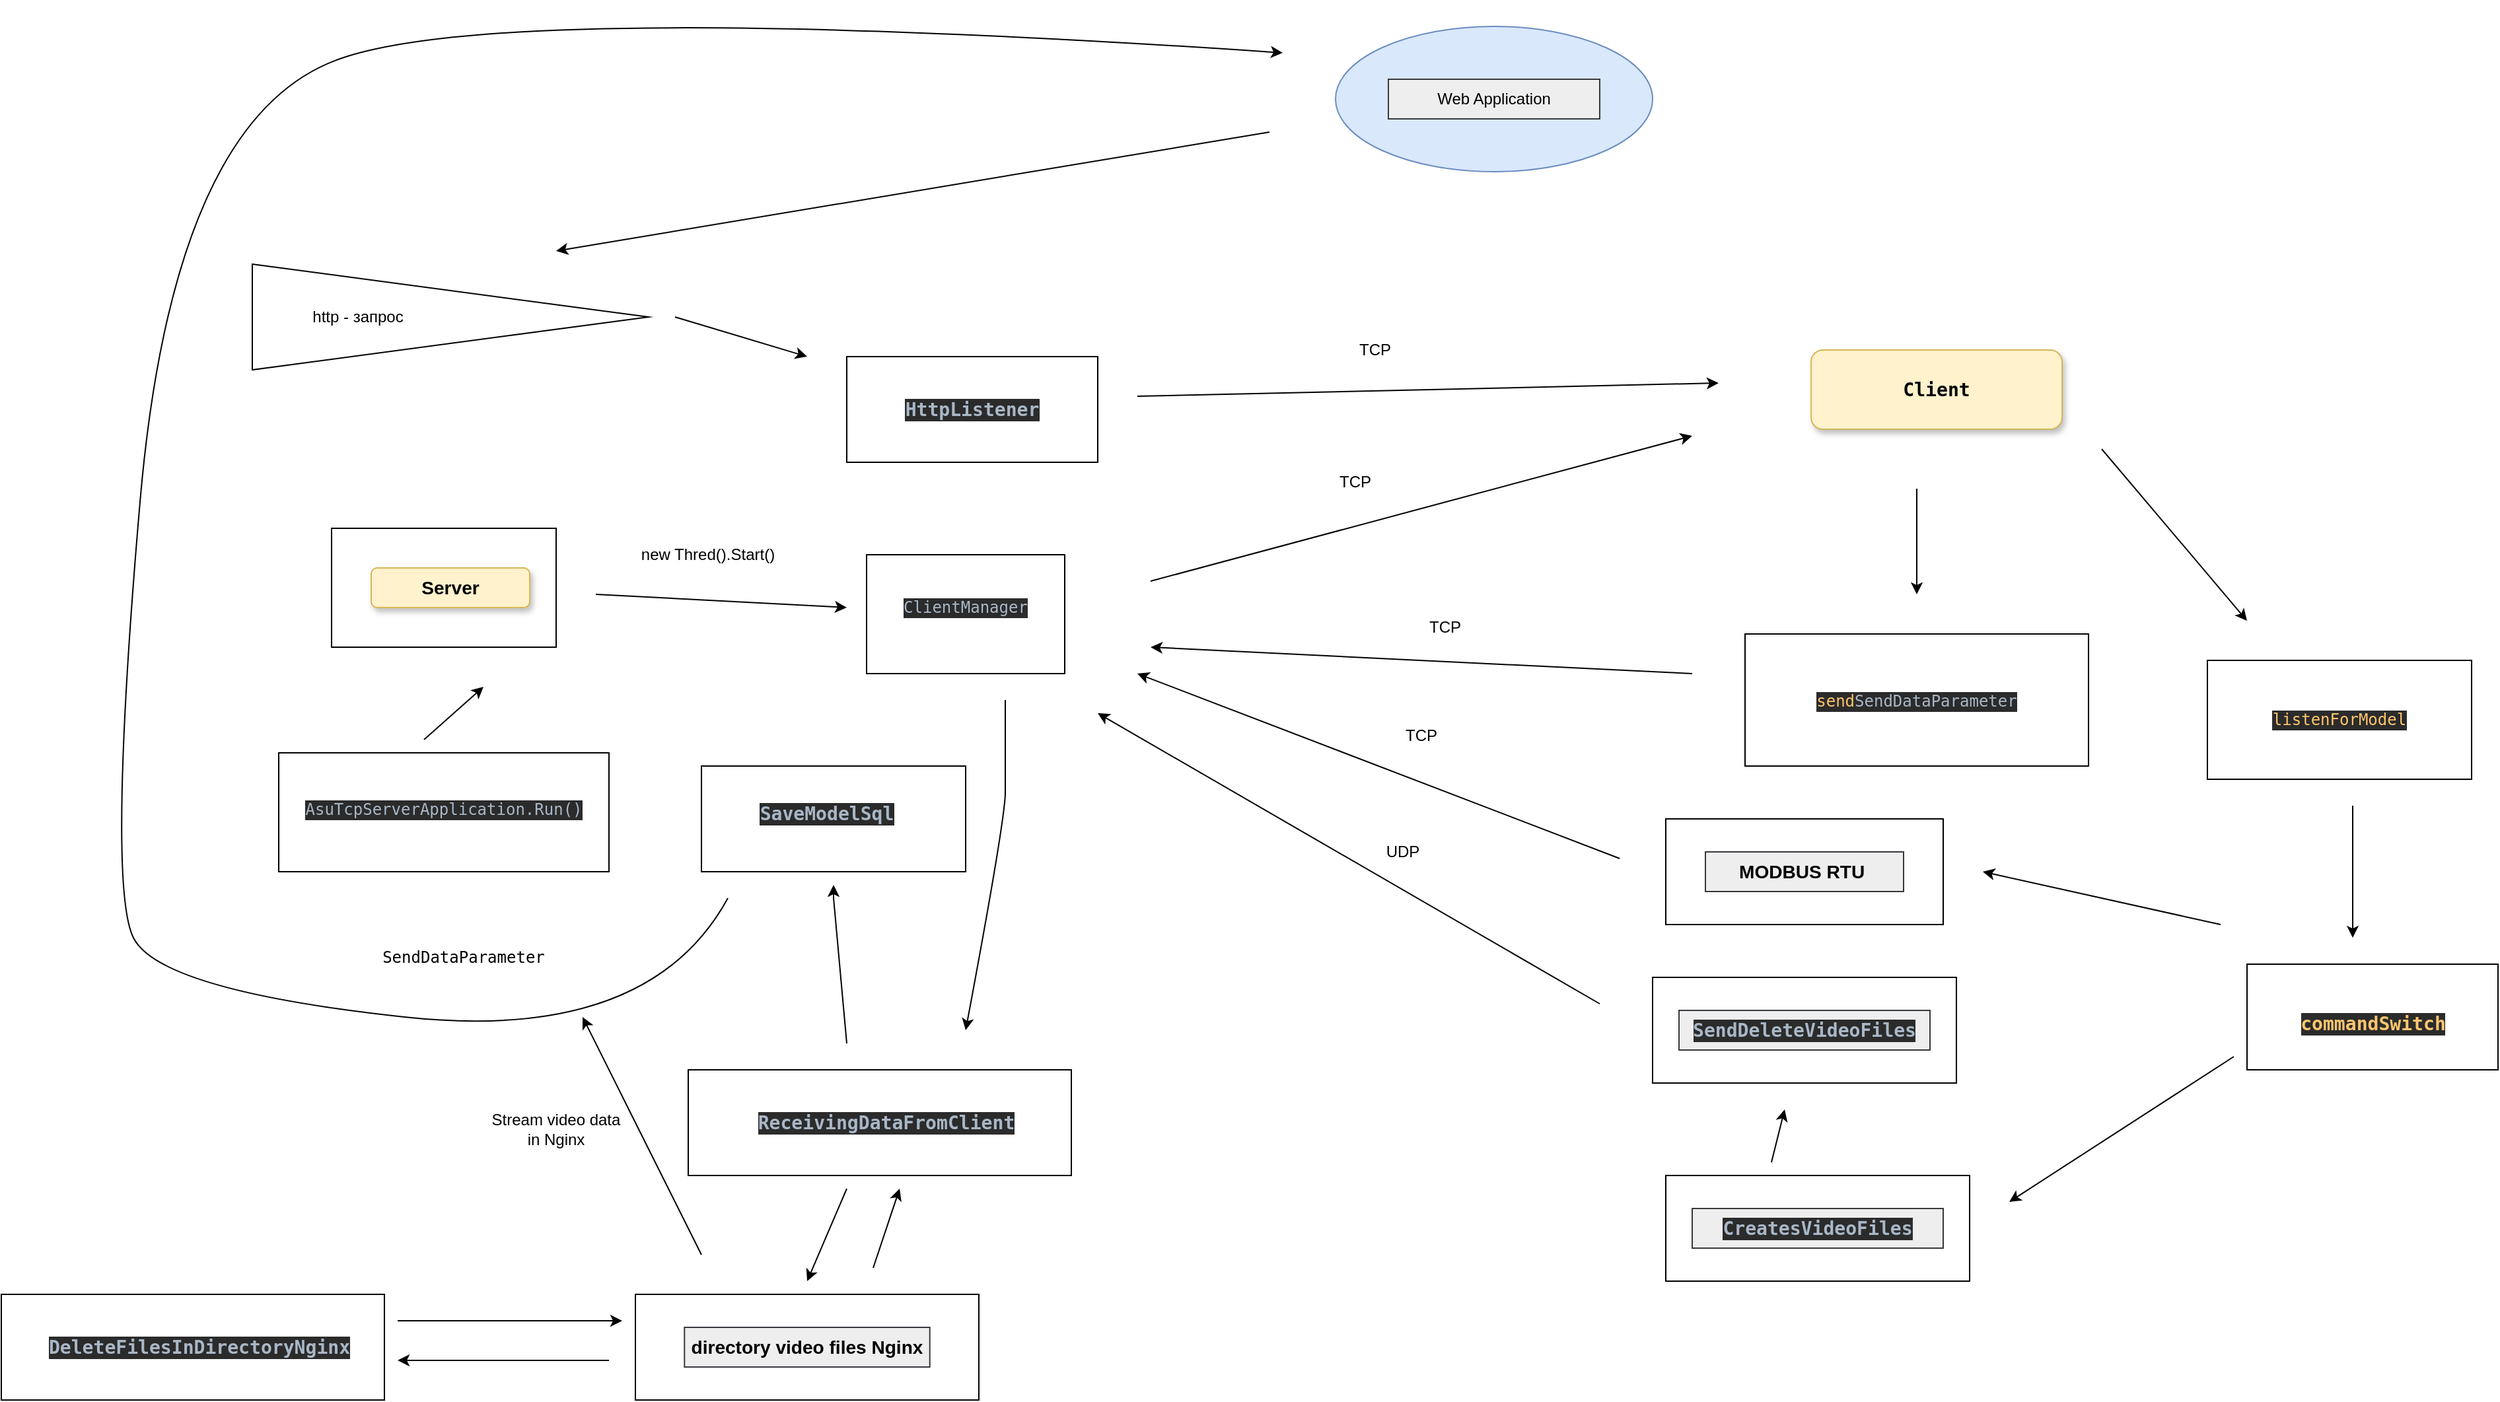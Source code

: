 <mxfile version="26.2.13">
  <diagram name="Страница — 1" id="Rlb4geR-uArXS-s5FVeR">
    <mxGraphModel dx="2641" dy="2001" grid="1" gridSize="10" guides="1" tooltips="1" connect="1" arrows="1" fold="1" page="1" pageScale="1" pageWidth="827" pageHeight="1169" math="0" shadow="0">
      <root>
        <mxCell id="0" />
        <mxCell id="1" parent="0" />
        <mxCell id="e1HhbXOasenDF4UahTZo-28" value="" style="group" parent="1" vertex="1" connectable="0">
          <mxGeometry x="430" y="230" width="410" height="110" as="geometry" />
        </mxCell>
        <mxCell id="e1HhbXOasenDF4UahTZo-27" value="" style="endArrow=classic;html=1;rounded=0;" parent="e1HhbXOasenDF4UahTZo-28" edge="1">
          <mxGeometry width="50" height="50" relative="1" as="geometry">
            <mxPoint y="110" as="sourcePoint" />
            <mxPoint x="410" as="targetPoint" />
          </mxGeometry>
        </mxCell>
        <mxCell id="e1HhbXOasenDF4UahTZo-10" value="TCP" style="text;html=1;align=center;verticalAlign=middle;whiteSpace=wrap;rounded=0;" parent="e1HhbXOasenDF4UahTZo-28" vertex="1">
          <mxGeometry x="125" y="20" width="60" height="30" as="geometry" />
        </mxCell>
        <mxCell id="DZhZ3NEIW7f9vNb_lT48-37" value="" style="group" parent="1" vertex="1" connectable="0">
          <mxGeometry x="430" y="360" width="410" height="50" as="geometry" />
        </mxCell>
        <mxCell id="DZhZ3NEIW7f9vNb_lT48-35" value="TCP" style="text;html=1;align=center;verticalAlign=middle;whiteSpace=wrap;rounded=0;" parent="DZhZ3NEIW7f9vNb_lT48-37" vertex="1">
          <mxGeometry x="209.358" width="28.197" height="30" as="geometry" />
        </mxCell>
        <mxCell id="DZhZ3NEIW7f9vNb_lT48-36" value="" style="endArrow=classic;html=1;rounded=0;" parent="DZhZ3NEIW7f9vNb_lT48-37" edge="1">
          <mxGeometry width="50" height="50" relative="1" as="geometry">
            <mxPoint x="410" y="50" as="sourcePoint" />
            <mxPoint y="30" as="targetPoint" />
          </mxGeometry>
        </mxCell>
        <mxCell id="DZhZ3NEIW7f9vNb_lT48-41" value="" style="group" parent="1" vertex="1" connectable="0">
          <mxGeometry x="570" y="-80" width="240" height="110" as="geometry" />
        </mxCell>
        <mxCell id="DZhZ3NEIW7f9vNb_lT48-39" value="" style="ellipse;whiteSpace=wrap;html=1;fillColor=#dae8fc;strokeColor=#6c8ebf;" parent="DZhZ3NEIW7f9vNb_lT48-41" vertex="1">
          <mxGeometry width="240" height="110" as="geometry" />
        </mxCell>
        <mxCell id="DZhZ3NEIW7f9vNb_lT48-40" value="Web Application" style="text;html=1;align=center;verticalAlign=middle;whiteSpace=wrap;rounded=0;fillColor=#eeeeee;strokeColor=#36393d;" parent="DZhZ3NEIW7f9vNb_lT48-41" vertex="1">
          <mxGeometry x="40" y="40" width="160" height="30" as="geometry" />
        </mxCell>
        <mxCell id="DZhZ3NEIW7f9vNb_lT48-42" value="" style="curved=1;endArrow=classic;html=1;rounded=0;" parent="1" edge="1">
          <mxGeometry width="50" height="50" relative="1" as="geometry">
            <mxPoint x="520" as="sourcePoint" />
            <mxPoint x="-20" y="90" as="targetPoint" />
          </mxGeometry>
        </mxCell>
        <mxCell id="NLAvYXo63p6HXr1ehUvE-6" value="" style="group" parent="1" vertex="1" connectable="0">
          <mxGeometry x="-260" y="100" width="660" height="510" as="geometry" />
        </mxCell>
        <mxCell id="H-TNr5gwwFv5uBEyfBBC-3" value="" style="group" parent="NLAvYXo63p6HXr1ehUvE-6" vertex="1" connectable="0">
          <mxGeometry x="10" width="300" height="80" as="geometry" />
        </mxCell>
        <mxCell id="H-TNr5gwwFv5uBEyfBBC-1" value="" style="triangle;whiteSpace=wrap;html=1;" parent="H-TNr5gwwFv5uBEyfBBC-3" vertex="1">
          <mxGeometry width="300" height="80" as="geometry" />
        </mxCell>
        <mxCell id="H-TNr5gwwFv5uBEyfBBC-2" value="http - запрос" style="text;html=1;align=center;verticalAlign=middle;whiteSpace=wrap;rounded=0;" parent="H-TNr5gwwFv5uBEyfBBC-3" vertex="1">
          <mxGeometry x="10" y="25" width="140" height="30" as="geometry" />
        </mxCell>
        <mxCell id="DZhZ3NEIW7f9vNb_lT48-23" value="" style="endArrow=classic;html=1;rounded=0;" parent="NLAvYXo63p6HXr1ehUvE-6" edge="1">
          <mxGeometry width="50" height="50" relative="1" as="geometry">
            <mxPoint x="140" y="360" as="sourcePoint" />
            <mxPoint x="185" y="320" as="targetPoint" />
          </mxGeometry>
        </mxCell>
        <mxCell id="DZhZ3NEIW7f9vNb_lT48-26" value="" style="group" parent="NLAvYXo63p6HXr1ehUvE-6" vertex="1" connectable="0">
          <mxGeometry x="270" y="205" width="190" height="55" as="geometry" />
        </mxCell>
        <mxCell id="DZhZ3NEIW7f9vNb_lT48-19" value="" style="endArrow=classic;html=1;rounded=0;" parent="DZhZ3NEIW7f9vNb_lT48-26" edge="1">
          <mxGeometry width="50" height="50" relative="1" as="geometry">
            <mxPoint y="45" as="sourcePoint" />
            <mxPoint x="190" y="55" as="targetPoint" />
            <Array as="points" />
          </mxGeometry>
        </mxCell>
        <mxCell id="DZhZ3NEIW7f9vNb_lT48-25" value="new Thred().Start()" style="text;html=1;align=center;verticalAlign=middle;whiteSpace=wrap;rounded=0;" parent="DZhZ3NEIW7f9vNb_lT48-26" vertex="1">
          <mxGeometry x="10" width="150" height="30" as="geometry" />
        </mxCell>
        <mxCell id="m5N0PNYgIAlCXumPe1nF-3" value="" style="group" parent="NLAvYXo63p6HXr1ehUvE-6" vertex="1" connectable="0">
          <mxGeometry width="660" height="510" as="geometry" />
        </mxCell>
        <mxCell id="DZhZ3NEIW7f9vNb_lT48-15" value="" style="group" parent="m5N0PNYgIAlCXumPe1nF-3" vertex="1" connectable="0">
          <mxGeometry x="460" width="200" height="310" as="geometry" />
        </mxCell>
        <mxCell id="sLcExM32GNROcuiAEgF3-1" value="" style="rounded=0;whiteSpace=wrap;html=1;container=0;" parent="DZhZ3NEIW7f9vNb_lT48-15" vertex="1">
          <mxGeometry x="15" y="220" width="150" height="90" as="geometry" />
        </mxCell>
        <mxCell id="sLcExM32GNROcuiAEgF3-3" value="&lt;pre style=&quot;background-color: rgb(43, 43, 43); color: rgb(169, 183, 198); font-family: &amp;quot;JetBrains Mono&amp;quot;, monospace;&quot;&gt;&lt;pre style=&quot;font-family: &amp;quot;JetBrains Mono&amp;quot;, monospace;&quot;&gt;&lt;span style=&quot;background-color: light-dark(rgb(43, 43, 43), rgb(200, 200, 200)); color: light-dark(rgb(169, 183, 198), rgb(71, 83, 96)); white-space: normal;&quot;&gt;ClientManager&lt;/span&gt;&lt;/pre&gt;&lt;/pre&gt;" style="text;html=1;align=center;verticalAlign=middle;whiteSpace=wrap;rounded=0;container=0;" parent="DZhZ3NEIW7f9vNb_lT48-15" vertex="1">
          <mxGeometry x="30" y="230.0" width="120" height="60" as="geometry" />
        </mxCell>
        <mxCell id="DZhZ3NEIW7f9vNb_lT48-22" value="" style="group" parent="m5N0PNYgIAlCXumPe1nF-3" vertex="1" connectable="0">
          <mxGeometry x="30" y="370" width="250" height="90" as="geometry" />
        </mxCell>
        <mxCell id="DZhZ3NEIW7f9vNb_lT48-20" value="" style="rounded=0;whiteSpace=wrap;html=1;" parent="DZhZ3NEIW7f9vNb_lT48-22" vertex="1">
          <mxGeometry width="250" height="90" as="geometry" />
        </mxCell>
        <mxCell id="DZhZ3NEIW7f9vNb_lT48-21" value="&lt;pre style=&quot;background-color: rgb(43, 43, 43); color: rgb(169, 183, 198); font-family: &amp;quot;JetBrains Mono&amp;quot;, monospace;&quot;&gt;AsuTcpServerApplication.Run()&lt;/pre&gt;" style="text;html=1;align=center;verticalAlign=middle;whiteSpace=wrap;rounded=0;" parent="DZhZ3NEIW7f9vNb_lT48-22" vertex="1">
          <mxGeometry x="20" y="25" width="210" height="35" as="geometry" />
        </mxCell>
        <mxCell id="DZhZ3NEIW7f9vNb_lT48-24" value="" style="group" parent="m5N0PNYgIAlCXumPe1nF-3" vertex="1" connectable="0">
          <mxGeometry x="70" y="200" width="170" height="90" as="geometry" />
        </mxCell>
        <mxCell id="DZhZ3NEIW7f9vNb_lT48-16" value="" style="rounded=0;whiteSpace=wrap;html=1;" parent="DZhZ3NEIW7f9vNb_lT48-24" vertex="1">
          <mxGeometry width="170" height="90" as="geometry" />
        </mxCell>
        <mxCell id="DZhZ3NEIW7f9vNb_lT48-17" value="&lt;h3&gt;Server&lt;/h3&gt;" style="text;html=1;align=center;verticalAlign=middle;whiteSpace=wrap;rounded=1;shadow=1;fillColor=#fff2cc;strokeColor=#d6b656;" parent="DZhZ3NEIW7f9vNb_lT48-24" vertex="1">
          <mxGeometry x="30" y="30" width="120" height="30" as="geometry" />
        </mxCell>
        <mxCell id="m5N0PNYgIAlCXumPe1nF-1" value="" style="group" parent="m5N0PNYgIAlCXumPe1nF-3" vertex="1" connectable="0">
          <mxGeometry x="350" y="380" width="200" height="80" as="geometry" />
        </mxCell>
        <mxCell id="e1HhbXOasenDF4UahTZo-16" value="" style="rounded=0;whiteSpace=wrap;html=1;" parent="m5N0PNYgIAlCXumPe1nF-1" vertex="1">
          <mxGeometry width="200" height="80" as="geometry" />
        </mxCell>
        <mxCell id="NLAvYXo63p6HXr1ehUvE-1" value="" style="group" parent="m5N0PNYgIAlCXumPe1nF-1" vertex="1" connectable="0">
          <mxGeometry y="8.889" width="200" height="71.111" as="geometry" />
        </mxCell>
        <mxCell id="e1HhbXOasenDF4UahTZo-17" value="&lt;h3 style=&quot;background-color: light-dark(rgb(43, 43, 43), rgb(200, 200, 200)); color: light-dark(rgb(169, 183, 198), rgb(71, 83, 96)); font-family: &amp;quot;JetBrains Mono&amp;quot;, monospace;&quot;&gt;SaveModelSql&lt;/h3&gt;" style="text;html=1;align=center;verticalAlign=middle;whiteSpace=wrap;rounded=0;" parent="NLAvYXo63p6HXr1ehUvE-1" vertex="1">
          <mxGeometry x="30" y="8.889" width="130" height="35.556" as="geometry" />
        </mxCell>
        <mxCell id="DZhZ3NEIW7f9vNb_lT48-9" value="" style="group" parent="1" vertex="1" connectable="0">
          <mxGeometry x="1230" y="400" width="210" height="90" as="geometry" />
        </mxCell>
        <mxCell id="DZhZ3NEIW7f9vNb_lT48-6" value="" style="rounded=0;whiteSpace=wrap;html=1;" parent="DZhZ3NEIW7f9vNb_lT48-9" vertex="1">
          <mxGeometry width="200" height="90" as="geometry" />
        </mxCell>
        <mxCell id="DZhZ3NEIW7f9vNb_lT48-3" value="&lt;pre style=&quot;background-color:#2b2b2b;color:#a9b7c6;font-family:&#39;JetBrains Mono&#39;,monospace;font-size:9,8pt;&quot;&gt;&lt;span style=&quot;color:#ffc66d;&quot;&gt;listenForModel&lt;/span&gt;&lt;/pre&gt;" style="text;html=1;align=center;verticalAlign=middle;whiteSpace=wrap;rounded=0;" parent="DZhZ3NEIW7f9vNb_lT48-9" vertex="1">
          <mxGeometry x="10" y="10" width="180" height="70" as="geometry" />
        </mxCell>
        <mxCell id="DZhZ3NEIW7f9vNb_lT48-10" value="" style="endArrow=classic;html=1;rounded=0;" parent="1" edge="1">
          <mxGeometry width="50" height="50" relative="1" as="geometry">
            <mxPoint x="1150" y="240" as="sourcePoint" />
            <mxPoint x="1260" y="370" as="targetPoint" />
          </mxGeometry>
        </mxCell>
        <mxCell id="DZhZ3NEIW7f9vNb_lT48-30" value="" style="group" parent="1" vertex="1" connectable="0">
          <mxGeometry x="1260" y="630" width="190" height="80" as="geometry" />
        </mxCell>
        <mxCell id="DZhZ3NEIW7f9vNb_lT48-28" value="" style="rounded=0;whiteSpace=wrap;html=1;" parent="DZhZ3NEIW7f9vNb_lT48-30" vertex="1">
          <mxGeometry width="190" height="80" as="geometry" />
        </mxCell>
        <mxCell id="DZhZ3NEIW7f9vNb_lT48-29" value="&lt;h3 style=&quot;background-color: light-dark(rgb(43, 43, 43), rgb(200, 200, 200)); color: light-dark(rgb(169, 183, 198), rgb(71, 83, 96)); font-family: &amp;quot;JetBrains Mono&amp;quot;, monospace;&quot;&gt;&lt;span style=&quot;color: rgb(255, 198, 109);&quot;&gt;commandSwitch&lt;/span&gt;&lt;/h3&gt;" style="text;html=1;align=center;verticalAlign=middle;whiteSpace=wrap;rounded=0;" parent="DZhZ3NEIW7f9vNb_lT48-30" vertex="1">
          <mxGeometry x="1" y="30" width="189" height="30" as="geometry" />
        </mxCell>
        <mxCell id="DZhZ3NEIW7f9vNb_lT48-31" value="" style="endArrow=classic;html=1;rounded=0;" parent="1" edge="1">
          <mxGeometry width="50" height="50" relative="1" as="geometry">
            <mxPoint x="1340" y="510" as="sourcePoint" />
            <mxPoint x="1340" y="610" as="targetPoint" />
          </mxGeometry>
        </mxCell>
        <mxCell id="DZhZ3NEIW7f9vNb_lT48-2" value="" style="endArrow=classic;html=1;rounded=0;" parent="1" edge="1">
          <mxGeometry width="50" height="50" relative="1" as="geometry">
            <mxPoint x="1010" y="270" as="sourcePoint" />
            <mxPoint x="1010" y="350" as="targetPoint" />
          </mxGeometry>
        </mxCell>
        <mxCell id="e1HhbXOasenDF4UahTZo-5" value="" style="group" parent="1" vertex="1" connectable="0">
          <mxGeometry x="860" y="370" width="260" height="100" as="geometry" />
        </mxCell>
        <mxCell id="DZhZ3NEIW7f9vNb_lT48-50" value="" style="group" parent="e1HhbXOasenDF4UahTZo-5" vertex="1" connectable="0">
          <mxGeometry x="20" y="10" width="260" height="100" as="geometry" />
        </mxCell>
        <mxCell id="sLcExM32GNROcuiAEgF3-7" value="" style="rounded=0;whiteSpace=wrap;html=1;container=0;" parent="DZhZ3NEIW7f9vNb_lT48-50" vertex="1">
          <mxGeometry width="260" height="100" as="geometry" />
        </mxCell>
        <mxCell id="sLcExM32GNROcuiAEgF3-8" value="&lt;pre style=&quot;background-color: rgb(43, 43, 43); color: rgb(169, 183, 198); font-family: &amp;quot;JetBrains Mono&amp;quot;, monospace;&quot;&gt;&lt;span style=&quot;color: rgb(255, 198, 109);&quot;&gt;send&lt;/span&gt;SendDataParameter&lt;/pre&gt;" style="text;html=1;align=center;verticalAlign=middle;whiteSpace=wrap;rounded=0;container=0;" parent="DZhZ3NEIW7f9vNb_lT48-50" vertex="1">
          <mxGeometry x="10" y="31.25" width="240" height="38.75" as="geometry" />
        </mxCell>
        <mxCell id="e1HhbXOasenDF4UahTZo-4" value="" style="group;fillColor=none;strokeColor=none;" parent="1" vertex="1" connectable="0">
          <mxGeometry x="930" y="165" width="190" height="60" as="geometry" />
        </mxCell>
        <mxCell id="sLcExM32GNROcuiAEgF3-16" value="" style="rounded=1;whiteSpace=wrap;html=1;container=0;fillColor=#fff2cc;strokeColor=#d6b656;shadow=1;" parent="e1HhbXOasenDF4UahTZo-4" vertex="1">
          <mxGeometry width="190" height="60" as="geometry" />
        </mxCell>
        <mxCell id="sLcExM32GNROcuiAEgF3-17" value="&lt;pre style=&quot;font-family: &amp;quot;JetBrains Mono&amp;quot;, monospace;&quot;&gt;&lt;h3 style=&quot;font-family: &amp;quot;JetBrains Mono&amp;quot;, monospace;&quot;&gt;&lt;span&gt;&lt;font style=&quot;color: rgb(0, 0, 0);&quot;&gt;Client&lt;/font&gt;&lt;/span&gt;&lt;/h3&gt;&lt;/pre&gt;" style="text;html=1;align=center;verticalAlign=middle;whiteSpace=wrap;rounded=0;container=0;" parent="e1HhbXOasenDF4UahTZo-4" vertex="1">
          <mxGeometry x="20" y="15" width="150" height="30" as="geometry" />
        </mxCell>
        <mxCell id="ai5DoE-j9dVeO6S0Kztq-2" value="" style="group" parent="1" vertex="1" connectable="0">
          <mxGeometry x="820" y="520" width="210" height="80" as="geometry" />
        </mxCell>
        <mxCell id="ai5DoE-j9dVeO6S0Kztq-3" value="" style="rounded=0;whiteSpace=wrap;html=1;" parent="ai5DoE-j9dVeO6S0Kztq-2" vertex="1">
          <mxGeometry width="210" height="80" as="geometry" />
        </mxCell>
        <mxCell id="ai5DoE-j9dVeO6S0Kztq-4" value="&lt;h3&gt;MODBUS RTU&amp;nbsp;&lt;/h3&gt;" style="text;html=1;align=center;verticalAlign=middle;whiteSpace=wrap;rounded=0;fillColor=#eeeeee;strokeColor=#36393d;" parent="ai5DoE-j9dVeO6S0Kztq-2" vertex="1">
          <mxGeometry x="30.0" y="25" width="150.0" height="30" as="geometry" />
        </mxCell>
        <mxCell id="ai5DoE-j9dVeO6S0Kztq-5" value="" style="endArrow=classic;html=1;rounded=0;" parent="1" edge="1">
          <mxGeometry width="50" height="50" relative="1" as="geometry">
            <mxPoint x="1240" y="600" as="sourcePoint" />
            <mxPoint x="1060" y="560" as="targetPoint" />
            <Array as="points" />
          </mxGeometry>
        </mxCell>
        <mxCell id="DZhZ3NEIW7f9vNb_lT48-48" value="Stream video data&lt;div&gt;in Nginx&lt;/div&gt;" style="text;html=1;align=center;verticalAlign=middle;whiteSpace=wrap;rounded=0;" parent="1" vertex="1">
          <mxGeometry x="-90" y="720" width="140" height="70" as="geometry" />
        </mxCell>
        <mxCell id="e1HhbXOasenDF4UahTZo-31" value="" style="endArrow=classic;html=1;rounded=0;" parent="1" edge="1">
          <mxGeometry width="50" height="50" relative="1" as="geometry">
            <mxPoint x="1250" y="700" as="sourcePoint" />
            <mxPoint x="1080" y="810" as="targetPoint" />
          </mxGeometry>
        </mxCell>
        <mxCell id="NLAvYXo63p6HXr1ehUvE-2" value="" style="group" parent="1" vertex="1" connectable="0">
          <mxGeometry x="810" y="640" width="240" height="80" as="geometry" />
        </mxCell>
        <mxCell id="sLskg5KtUclv5ER6T-Q3-1" value="" style="group" parent="NLAvYXo63p6HXr1ehUvE-2" vertex="1" connectable="0">
          <mxGeometry width="230" height="80" as="geometry" />
        </mxCell>
        <mxCell id="e1HhbXOasenDF4UahTZo-19" value="" style="rounded=0;whiteSpace=wrap;html=1;" parent="sLskg5KtUclv5ER6T-Q3-1" vertex="1">
          <mxGeometry width="230" height="80" as="geometry" />
        </mxCell>
        <mxCell id="e1HhbXOasenDF4UahTZo-20" value="&lt;h3&gt;&lt;pre style=&quot;background-color: rgb(43, 43, 43); color: rgb(169, 183, 198); font-family: &amp;quot;JetBrains Mono&amp;quot;, monospace;&quot;&gt;&lt;pre style=&quot;font-family: &amp;quot;JetBrains Mono&amp;quot;, monospace;&quot;&gt;SendDeleteVideoFiles&lt;/pre&gt;&lt;/pre&gt;&lt;/h3&gt;" style="text;html=1;align=center;verticalAlign=middle;whiteSpace=wrap;rounded=0;fillColor=#eeeeee;strokeColor=#36393d;" parent="sLskg5KtUclv5ER6T-Q3-1" vertex="1">
          <mxGeometry x="20" y="25" width="190" height="30" as="geometry" />
        </mxCell>
        <mxCell id="ai5DoE-j9dVeO6S0Kztq-22" value="" style="group" parent="1" vertex="1" connectable="0">
          <mxGeometry x="40" y="880" width="260" height="80" as="geometry" />
        </mxCell>
        <mxCell id="ai5DoE-j9dVeO6S0Kztq-19" value="" style="rounded=0;whiteSpace=wrap;html=1;" parent="ai5DoE-j9dVeO6S0Kztq-22" vertex="1">
          <mxGeometry width="260" height="80" as="geometry" />
        </mxCell>
        <mxCell id="ai5DoE-j9dVeO6S0Kztq-20" value="&lt;h3&gt;directory video files Nginx&lt;/h3&gt;" style="text;html=1;align=center;verticalAlign=middle;whiteSpace=wrap;rounded=0;fillColor=#eeeeee;strokeColor=#36393d;" parent="ai5DoE-j9dVeO6S0Kztq-22" vertex="1">
          <mxGeometry x="37.143" y="25" width="185.714" height="30" as="geometry" />
        </mxCell>
        <mxCell id="ai5DoE-j9dVeO6S0Kztq-23" value="" style="endArrow=classic;html=1;rounded=0;" parent="1" edge="1">
          <mxGeometry width="50" height="50" relative="1" as="geometry">
            <mxPoint x="90" y="850" as="sourcePoint" />
            <mxPoint y="670" as="targetPoint" />
          </mxGeometry>
        </mxCell>
        <mxCell id="e1HhbXOasenDF4UahTZo-14" value="TCP" style="text;html=1;align=center;verticalAlign=middle;whiteSpace=wrap;rounded=0;" parent="1" vertex="1">
          <mxGeometry x="624.187" y="444.29" width="21.635" height="25.714" as="geometry" />
        </mxCell>
        <mxCell id="e1HhbXOasenDF4UahTZo-29" value="" style="endArrow=classic;html=1;rounded=0;" parent="1" edge="1">
          <mxGeometry width="50" height="50" relative="1" as="geometry">
            <mxPoint x="785.094" y="550" as="sourcePoint" />
            <mxPoint x="420" y="410" as="targetPoint" />
          </mxGeometry>
        </mxCell>
        <mxCell id="ai5DoE-j9dVeO6S0Kztq-26" value="" style="group" parent="1" vertex="1" connectable="0">
          <mxGeometry x="-360" y="-100" width="890" height="920" as="geometry" />
        </mxCell>
        <mxCell id="DZhZ3NEIW7f9vNb_lT48-46" value="" style="group" parent="ai5DoE-j9dVeO6S0Kztq-26" vertex="1" connectable="0">
          <mxGeometry width="890" height="890" as="geometry" />
        </mxCell>
        <mxCell id="DZhZ3NEIW7f9vNb_lT48-43" value="" style="curved=1;endArrow=classic;html=1;rounded=0;" parent="DZhZ3NEIW7f9vNb_lT48-46" edge="1">
          <mxGeometry width="50" height="50" relative="1" as="geometry">
            <mxPoint x="470" y="680" as="sourcePoint" />
            <mxPoint x="890" y="40" as="targetPoint" />
            <Array as="points">
              <mxPoint x="410" y="790" />
              <mxPoint x="40" y="750" />
              <mxPoint y="670" />
              <mxPoint x="50" y="90" />
              <mxPoint x="300" />
            </Array>
          </mxGeometry>
        </mxCell>
        <mxCell id="DZhZ3NEIW7f9vNb_lT48-45" value="&lt;pre style=&quot;font-family: &amp;quot;JetBrains Mono&amp;quot;, monospace;&quot;&gt;&lt;font style=&quot;color: rgb(0, 0, 0);&quot;&gt;SendDataParameter&lt;/font&gt;&lt;/pre&gt;" style="text;html=1;align=center;verticalAlign=middle;whiteSpace=wrap;rounded=0;" parent="DZhZ3NEIW7f9vNb_lT48-46" vertex="1">
          <mxGeometry x="200" y="710" width="140" height="30" as="geometry" />
        </mxCell>
        <mxCell id="ai5DoE-j9dVeO6S0Kztq-6" value="" style="group" parent="DZhZ3NEIW7f9vNb_lT48-46" vertex="1" connectable="0">
          <mxGeometry x="490" y="810" width="240" height="80" as="geometry" />
        </mxCell>
        <mxCell id="ai5DoE-j9dVeO6S0Kztq-16" value="" style="group" parent="ai5DoE-j9dVeO6S0Kztq-6" vertex="1" connectable="0">
          <mxGeometry width="240" height="80" as="geometry" />
        </mxCell>
        <mxCell id="ai5DoE-j9dVeO6S0Kztq-7" value="" style="rounded=0;whiteSpace=wrap;html=1;" parent="ai5DoE-j9dVeO6S0Kztq-16" vertex="1">
          <mxGeometry x="-50" width="290" height="80" as="geometry" />
        </mxCell>
        <mxCell id="ai5DoE-j9dVeO6S0Kztq-8" value="&lt;h3 style=&quot;background-color: light-dark(rgb(43, 43, 43), rgb(200, 200, 200)); color: light-dark(rgb(169, 183, 198), rgb(71, 83, 96)); font-family: &amp;quot;JetBrains Mono&amp;quot;, monospace;&quot;&gt;&lt;span style=&quot;color: rgb(255, 198, 109);&quot;&gt;&lt;pre style=&quot;color: rgb(169, 183, 198); font-family: &amp;quot;JetBrains Mono&amp;quot;, monospace;&quot;&gt;&lt;pre style=&quot;font-family: &amp;quot;JetBrains Mono&amp;quot;, monospace;&quot;&gt;ReceivingDataFromClient&lt;/pre&gt;&lt;/pre&gt;&lt;/span&gt;&lt;/h3&gt;" style="text;html=1;align=center;verticalAlign=middle;whiteSpace=wrap;rounded=0;" parent="ai5DoE-j9dVeO6S0Kztq-16" vertex="1">
          <mxGeometry x="-20" y="25" width="240" height="30" as="geometry" />
        </mxCell>
        <mxCell id="ai5DoE-j9dVeO6S0Kztq-14" value="" style="endArrow=classic;html=1;rounded=0;" parent="DZhZ3NEIW7f9vNb_lT48-46" edge="1">
          <mxGeometry width="50" height="50" relative="1" as="geometry">
            <mxPoint x="560" y="790" as="sourcePoint" />
            <mxPoint x="550" y="670" as="targetPoint" />
            <Array as="points">
              <mxPoint x="550" y="680" />
            </Array>
          </mxGeometry>
        </mxCell>
        <mxCell id="9moIbUid0w-L-f09wFap-10" value="" style="group" parent="DZhZ3NEIW7f9vNb_lT48-46" vertex="1" connectable="0">
          <mxGeometry x="560" y="270" width="190" height="80" as="geometry" />
        </mxCell>
        <mxCell id="9moIbUid0w-L-f09wFap-1" value="" style="rounded=0;whiteSpace=wrap;html=1;" parent="9moIbUid0w-L-f09wFap-10" vertex="1">
          <mxGeometry width="190" height="80" as="geometry" />
        </mxCell>
        <mxCell id="9moIbUid0w-L-f09wFap-2" value="&lt;h3 style=&quot;background-color: light-dark(rgb(43, 43, 43), rgb(200, 200, 200)); color: light-dark(rgb(169, 183, 198), rgb(71, 83, 96)); font-family: &amp;quot;JetBrains Mono&amp;quot;, monospace;&quot;&gt;&lt;pre style=&quot;font-family: &amp;quot;JetBrains Mono&amp;quot;, monospace;&quot;&gt;HttpListener&lt;/pre&gt;&lt;/h3&gt;" style="text;html=1;align=center;verticalAlign=middle;whiteSpace=wrap;rounded=0;" parent="9moIbUid0w-L-f09wFap-10" vertex="1">
          <mxGeometry x="20" y="25" width="150" height="30" as="geometry" />
        </mxCell>
        <mxCell id="ai5DoE-j9dVeO6S0Kztq-21" value="" style="endArrow=classic;html=1;rounded=0;" parent="ai5DoE-j9dVeO6S0Kztq-26" edge="1">
          <mxGeometry width="50" height="50" relative="1" as="geometry">
            <mxPoint x="560" y="900" as="sourcePoint" />
            <mxPoint x="530" y="970" as="targetPoint" />
            <Array as="points" />
          </mxGeometry>
        </mxCell>
        <mxCell id="DZhZ3NEIW7f9vNb_lT48-47" value="" style="endArrow=classic;html=1;rounded=0;" parent="1" edge="1">
          <mxGeometry width="50" height="50" relative="1" as="geometry">
            <mxPoint x="770" y="660" as="sourcePoint" />
            <mxPoint x="390" y="440" as="targetPoint" />
          </mxGeometry>
        </mxCell>
        <mxCell id="e1HhbXOasenDF4UahTZo-22" value="UDP" style="text;html=1;align=center;verticalAlign=middle;whiteSpace=wrap;rounded=0;" parent="1" vertex="1">
          <mxGeometry x="595.536" y="530" width="50.286" height="30" as="geometry" />
        </mxCell>
        <mxCell id="9moIbUid0w-L-f09wFap-8" value="" style="endArrow=classic;html=1;rounded=0;" parent="1" edge="1">
          <mxGeometry width="50" height="50" relative="1" as="geometry">
            <mxPoint x="70" y="140" as="sourcePoint" />
            <mxPoint x="170" y="170" as="targetPoint" />
          </mxGeometry>
        </mxCell>
        <mxCell id="9moIbUid0w-L-f09wFap-9" value="" style="endArrow=classic;html=1;rounded=0;" parent="1" edge="1">
          <mxGeometry width="50" height="50" relative="1" as="geometry">
            <mxPoint x="420" y="200" as="sourcePoint" />
            <mxPoint x="860" y="190" as="targetPoint" />
          </mxGeometry>
        </mxCell>
        <mxCell id="9moIbUid0w-L-f09wFap-11" value="" style="curved=1;endArrow=classic;html=1;rounded=0;" parent="1" edge="1">
          <mxGeometry width="50" height="50" relative="1" as="geometry">
            <mxPoint x="320" y="430" as="sourcePoint" />
            <mxPoint x="290" y="680" as="targetPoint" />
            <Array as="points">
              <mxPoint x="320" y="480" />
              <mxPoint x="320" y="520" />
            </Array>
          </mxGeometry>
        </mxCell>
        <mxCell id="9moIbUid0w-L-f09wFap-13" value="TCP" style="text;html=1;align=center;verticalAlign=middle;whiteSpace=wrap;rounded=0;" parent="1" vertex="1">
          <mxGeometry x="570" y="150" width="60" height="30" as="geometry" />
        </mxCell>
        <mxCell id="sLskg5KtUclv5ER6T-Q3-3" value="" style="group" parent="1" vertex="1" connectable="0">
          <mxGeometry x="820" y="790" width="240" height="80" as="geometry" />
        </mxCell>
        <mxCell id="sLskg5KtUclv5ER6T-Q3-4" value="" style="group" parent="sLskg5KtUclv5ER6T-Q3-3" vertex="1" connectable="0">
          <mxGeometry width="230" height="80" as="geometry" />
        </mxCell>
        <mxCell id="sLskg5KtUclv5ER6T-Q3-5" value="" style="rounded=0;whiteSpace=wrap;html=1;" parent="sLskg5KtUclv5ER6T-Q3-4" vertex="1">
          <mxGeometry width="230" height="80" as="geometry" />
        </mxCell>
        <mxCell id="sLskg5KtUclv5ER6T-Q3-6" value="&lt;h3&gt;&lt;pre style=&quot;background-color: rgb(43, 43, 43); color: rgb(169, 183, 198); font-family: &amp;quot;JetBrains Mono&amp;quot;, monospace;&quot;&gt;&lt;pre style=&quot;font-family: &amp;quot;JetBrains Mono&amp;quot;, monospace;&quot;&gt;CreatesVideoFiles&lt;/pre&gt;&lt;/pre&gt;&lt;/h3&gt;" style="text;html=1;align=center;verticalAlign=middle;whiteSpace=wrap;rounded=0;fillColor=#eeeeee;strokeColor=#36393d;" parent="sLskg5KtUclv5ER6T-Q3-4" vertex="1">
          <mxGeometry x="20" y="25" width="190" height="30" as="geometry" />
        </mxCell>
        <mxCell id="sLskg5KtUclv5ER6T-Q3-7" value="" style="endArrow=classic;html=1;rounded=0;" parent="1" edge="1">
          <mxGeometry width="50" height="50" relative="1" as="geometry">
            <mxPoint x="900" y="780" as="sourcePoint" />
            <mxPoint x="910" y="740" as="targetPoint" />
          </mxGeometry>
        </mxCell>
        <mxCell id="wF3zcIL5xQyVSMPQBRkP-1" value="" style="rounded=0;whiteSpace=wrap;html=1;" vertex="1" parent="1">
          <mxGeometry x="-440" y="880" width="290" height="80" as="geometry" />
        </mxCell>
        <mxCell id="wF3zcIL5xQyVSMPQBRkP-2" value="&lt;h3 style=&quot;background-color: light-dark(rgb(43, 43, 43), rgb(200, 200, 200)); color: light-dark(rgb(169, 183, 198), rgb(71, 83, 96)); font-family: &amp;quot;JetBrains Mono&amp;quot;, monospace;&quot;&gt;&lt;span style=&quot;color: rgb(255, 198, 109);&quot;&gt;&lt;pre style=&quot;color: rgb(169, 183, 198); font-family: &amp;quot;JetBrains Mono&amp;quot;, monospace;&quot;&gt;&lt;pre style=&quot;font-family: &amp;quot;JetBrains Mono&amp;quot;, monospace;&quot;&gt;DeleteFilesInDirectoryNginx&lt;/pre&gt;&lt;/pre&gt;&lt;/span&gt;&lt;/h3&gt;" style="text;html=1;align=center;verticalAlign=middle;whiteSpace=wrap;rounded=0;" vertex="1" parent="1">
          <mxGeometry x="-410" y="905" width="240" height="30" as="geometry" />
        </mxCell>
        <mxCell id="wF3zcIL5xQyVSMPQBRkP-3" value="" style="endArrow=classic;html=1;rounded=0;" edge="1" parent="1">
          <mxGeometry width="50" height="50" relative="1" as="geometry">
            <mxPoint x="-140" y="900" as="sourcePoint" />
            <mxPoint x="30" y="900" as="targetPoint" />
          </mxGeometry>
        </mxCell>
        <mxCell id="wF3zcIL5xQyVSMPQBRkP-4" value="" style="endArrow=classic;html=1;rounded=0;" edge="1" parent="1">
          <mxGeometry width="50" height="50" relative="1" as="geometry">
            <mxPoint x="20" y="930" as="sourcePoint" />
            <mxPoint x="-140" y="930" as="targetPoint" />
          </mxGeometry>
        </mxCell>
        <mxCell id="wF3zcIL5xQyVSMPQBRkP-5" value="" style="endArrow=classic;html=1;rounded=0;" edge="1" parent="1">
          <mxGeometry width="50" height="50" relative="1" as="geometry">
            <mxPoint x="220" y="860" as="sourcePoint" />
            <mxPoint x="240" y="800" as="targetPoint" />
          </mxGeometry>
        </mxCell>
      </root>
    </mxGraphModel>
  </diagram>
</mxfile>
